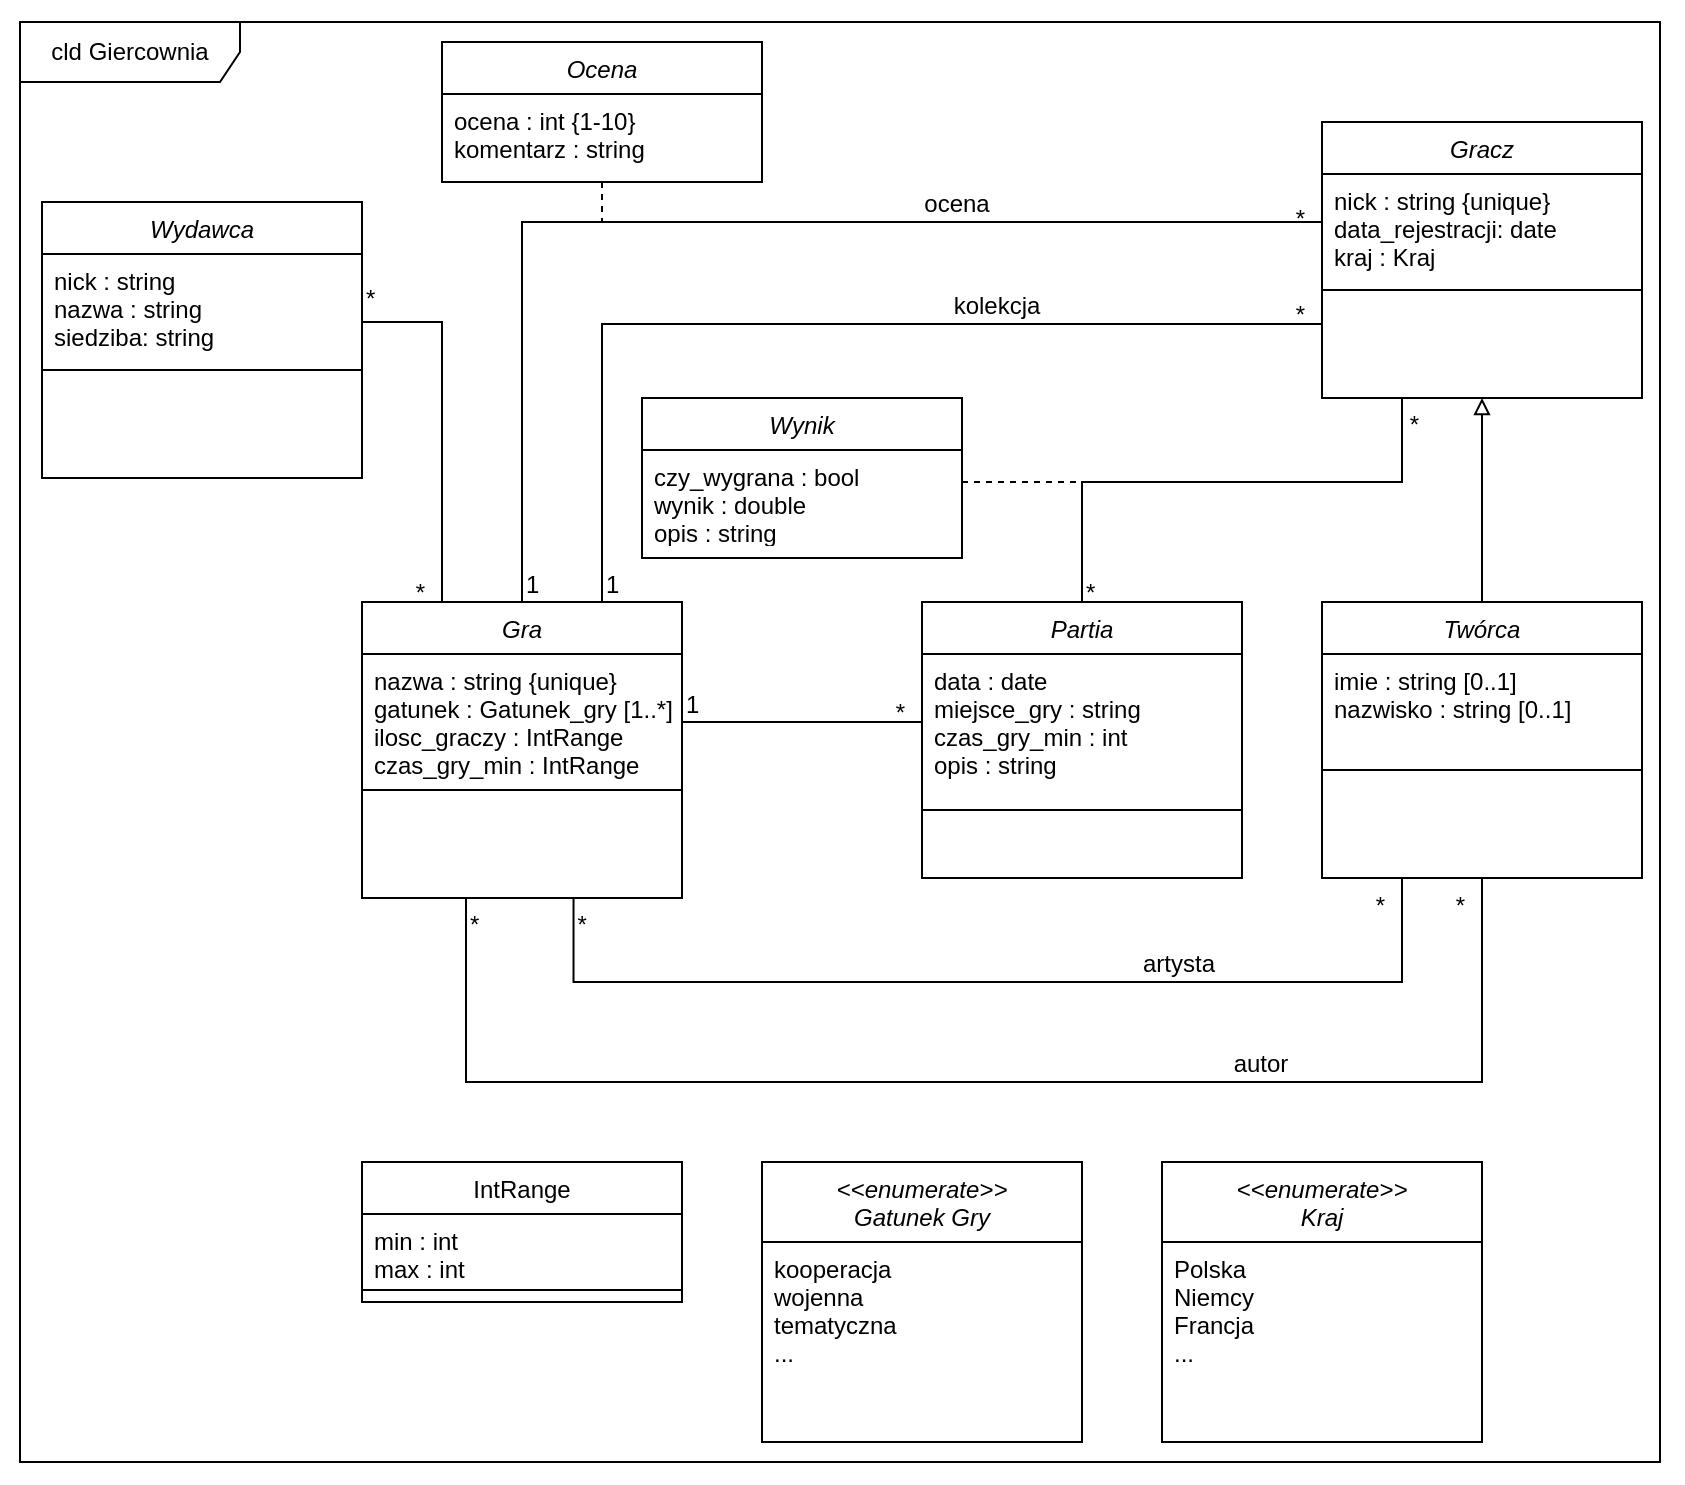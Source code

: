 <mxfile version="13.9.7" type="device"><diagram id="C5RBs43oDa-KdzZeNtuy" name="Page-1"><mxGraphModel dx="918" dy="1709" grid="1" gridSize="10" guides="1" tooltips="1" connect="1" arrows="1" fold="1" page="1" pageScale="1" pageWidth="827" pageHeight="1169" math="0" shadow="0"><root><mxCell id="WIyWlLk6GJQsqaUBKTNV-0"/><mxCell id="WIyWlLk6GJQsqaUBKTNV-1" parent="WIyWlLk6GJQsqaUBKTNV-0"/><mxCell id="aXXvUvNwEn5RKETAoSdl-20" value="" style="rounded=0;whiteSpace=wrap;html=1;strokeColor=#FFFFFF;" vertex="1" parent="WIyWlLk6GJQsqaUBKTNV-1"><mxGeometry x="60" y="-180" width="840" height="740" as="geometry"/></mxCell><mxCell id="aXXvUvNwEn5RKETAoSdl-17" value="cld Giercownia" style="shape=umlFrame;whiteSpace=wrap;html=1;width=110;height=30;" vertex="1" parent="WIyWlLk6GJQsqaUBKTNV-1"><mxGeometry x="69" y="-170" width="820" height="720" as="geometry"/></mxCell><mxCell id="zkfFHV4jXpPFQw0GAbJ--0" value="Gra" style="swimlane;fontStyle=2;align=center;verticalAlign=top;childLayout=stackLayout;horizontal=1;startSize=26;horizontalStack=0;resizeParent=1;resizeLast=0;collapsible=1;marginBottom=0;rounded=0;shadow=0;strokeWidth=1;" parent="WIyWlLk6GJQsqaUBKTNV-1" vertex="1"><mxGeometry x="240" y="120" width="160" height="148" as="geometry"><mxRectangle x="230" y="140" width="160" height="26" as="alternateBounds"/></mxGeometry></mxCell><mxCell id="zkfFHV4jXpPFQw0GAbJ--1" value="nazwa : string {unique}&#10;gatunek : Gatunek_gry [1..*]&#10;ilosc_graczy : IntRange&#10;czas_gry_min : IntRange" style="text;align=left;verticalAlign=top;spacingLeft=4;spacingRight=4;overflow=hidden;rotatable=0;points=[[0,0.5],[1,0.5]];portConstraint=eastwest;" parent="zkfFHV4jXpPFQw0GAbJ--0" vertex="1"><mxGeometry y="26" width="160" height="64" as="geometry"/></mxCell><mxCell id="zkfFHV4jXpPFQw0GAbJ--4" value="" style="line;html=1;strokeWidth=1;align=left;verticalAlign=middle;spacingTop=-1;spacingLeft=3;spacingRight=3;rotatable=0;labelPosition=right;points=[];portConstraint=eastwest;" parent="zkfFHV4jXpPFQw0GAbJ--0" vertex="1"><mxGeometry y="90" width="160" height="8" as="geometry"/></mxCell><mxCell id="zkfFHV4jXpPFQw0GAbJ--13" value="IntRange" style="swimlane;fontStyle=0;align=center;verticalAlign=top;childLayout=stackLayout;horizontal=1;startSize=26;horizontalStack=0;resizeParent=1;resizeLast=0;collapsible=1;marginBottom=0;rounded=0;shadow=0;strokeWidth=1;" parent="WIyWlLk6GJQsqaUBKTNV-1" vertex="1"><mxGeometry x="240" y="400" width="160" height="70" as="geometry"><mxRectangle x="340" y="380" width="170" height="26" as="alternateBounds"/></mxGeometry></mxCell><mxCell id="zkfFHV4jXpPFQw0GAbJ--14" value="min : int&#10;max : int" style="text;align=left;verticalAlign=top;spacingLeft=4;spacingRight=4;overflow=hidden;rotatable=0;points=[[0,0.5],[1,0.5]];portConstraint=eastwest;" parent="zkfFHV4jXpPFQw0GAbJ--13" vertex="1"><mxGeometry y="26" width="160" height="34" as="geometry"/></mxCell><mxCell id="zkfFHV4jXpPFQw0GAbJ--15" value="" style="line;html=1;strokeWidth=1;align=left;verticalAlign=middle;spacingTop=-1;spacingLeft=3;spacingRight=3;rotatable=0;labelPosition=right;points=[];portConstraint=eastwest;" parent="zkfFHV4jXpPFQw0GAbJ--13" vertex="1"><mxGeometry y="60" width="160" height="8" as="geometry"/></mxCell><mxCell id="zkfFHV4jXpPFQw0GAbJ--26" value="" style="endArrow=none;shadow=0;strokeWidth=1;rounded=0;endFill=0;edgeStyle=elbowEdgeStyle;elbow=vertical;" parent="WIyWlLk6GJQsqaUBKTNV-1" source="zkfFHV4jXpPFQw0GAbJ--0" target="KDRww2jqz2uHDhyU_2Rg-1" edge="1"><mxGeometry x="0.5" y="41" relative="1" as="geometry"><mxPoint x="380" y="192" as="sourcePoint"/><mxPoint x="508" y="189" as="targetPoint"/><mxPoint x="-40" y="32" as="offset"/><Array as="points"><mxPoint x="445" y="180"/></Array></mxGeometry></mxCell><mxCell id="zkfFHV4jXpPFQw0GAbJ--27" value="1" style="resizable=0;align=left;verticalAlign=bottom;labelBackgroundColor=none;fontSize=12;" parent="zkfFHV4jXpPFQw0GAbJ--26" connectable="0" vertex="1"><mxGeometry x="-1" relative="1" as="geometry"><mxPoint as="offset"/></mxGeometry></mxCell><mxCell id="zkfFHV4jXpPFQw0GAbJ--28" value="*" style="resizable=0;align=right;verticalAlign=bottom;labelBackgroundColor=none;fontSize=12;" parent="zkfFHV4jXpPFQw0GAbJ--26" connectable="0" vertex="1"><mxGeometry x="1" relative="1" as="geometry"><mxPoint x="-7" y="4" as="offset"/></mxGeometry></mxCell><mxCell id="KDRww2jqz2uHDhyU_2Rg-0" value="Partia" style="swimlane;fontStyle=2;align=center;verticalAlign=top;childLayout=stackLayout;horizontal=1;startSize=26;horizontalStack=0;resizeParent=1;resizeLast=0;collapsible=1;marginBottom=0;rounded=0;shadow=0;strokeWidth=1;" parent="WIyWlLk6GJQsqaUBKTNV-1" vertex="1"><mxGeometry x="520" y="120" width="160" height="138" as="geometry"><mxRectangle x="230" y="140" width="160" height="26" as="alternateBounds"/></mxGeometry></mxCell><mxCell id="KDRww2jqz2uHDhyU_2Rg-1" value="data : date&#10;miejsce_gry : string&#10;czas_gry_min : int&#10;opis : string" style="text;align=left;verticalAlign=top;spacingLeft=4;spacingRight=4;overflow=hidden;rotatable=0;points=[[0,0.5],[1,0.5]];portConstraint=eastwest;" parent="KDRww2jqz2uHDhyU_2Rg-0" vertex="1"><mxGeometry y="26" width="160" height="74" as="geometry"/></mxCell><mxCell id="KDRww2jqz2uHDhyU_2Rg-2" value="" style="line;html=1;strokeWidth=1;align=left;verticalAlign=middle;spacingTop=-1;spacingLeft=3;spacingRight=3;rotatable=0;labelPosition=right;points=[];portConstraint=eastwest;" parent="KDRww2jqz2uHDhyU_2Rg-0" vertex="1"><mxGeometry y="100" width="160" height="8" as="geometry"/></mxCell><mxCell id="KDRww2jqz2uHDhyU_2Rg-8" value="Gracz" style="swimlane;fontStyle=2;align=center;verticalAlign=top;childLayout=stackLayout;horizontal=1;startSize=26;horizontalStack=0;resizeParent=1;resizeLast=0;collapsible=1;marginBottom=0;rounded=0;shadow=0;strokeWidth=1;" parent="WIyWlLk6GJQsqaUBKTNV-1" vertex="1"><mxGeometry x="720" y="-120" width="160" height="138" as="geometry"><mxRectangle x="230" y="140" width="160" height="26" as="alternateBounds"/></mxGeometry></mxCell><mxCell id="KDRww2jqz2uHDhyU_2Rg-9" value="nick : string {unique}&#10;data_rejestracji: date&#10;kraj : Kraj" style="text;align=left;verticalAlign=top;spacingLeft=4;spacingRight=4;overflow=hidden;rotatable=0;points=[[0,0.5],[1,0.5]];portConstraint=eastwest;" parent="KDRww2jqz2uHDhyU_2Rg-8" vertex="1"><mxGeometry y="26" width="160" height="54" as="geometry"/></mxCell><mxCell id="KDRww2jqz2uHDhyU_2Rg-10" value="" style="line;html=1;strokeWidth=1;align=left;verticalAlign=middle;spacingTop=-1;spacingLeft=3;spacingRight=3;rotatable=0;labelPosition=right;points=[];portConstraint=eastwest;" parent="KDRww2jqz2uHDhyU_2Rg-8" vertex="1"><mxGeometry y="80" width="160" height="8" as="geometry"/></mxCell><mxCell id="KDRww2jqz2uHDhyU_2Rg-13" value="&lt;&lt;enumerate&gt;&gt;&#10;Kraj" style="swimlane;fontStyle=2;align=center;verticalAlign=top;childLayout=stackLayout;horizontal=1;startSize=40;horizontalStack=0;resizeParent=1;resizeLast=0;collapsible=1;marginBottom=0;rounded=0;shadow=0;strokeWidth=1;" parent="WIyWlLk6GJQsqaUBKTNV-1" vertex="1"><mxGeometry x="640" y="400" width="160" height="140" as="geometry"><mxRectangle x="230" y="140" width="160" height="26" as="alternateBounds"/></mxGeometry></mxCell><mxCell id="KDRww2jqz2uHDhyU_2Rg-14" value="Polska&#10;Niemcy&#10;Francja&#10;..." style="text;align=left;verticalAlign=top;spacingLeft=4;spacingRight=4;overflow=hidden;rotatable=0;points=[[0,0.5],[1,0.5]];portConstraint=eastwest;" parent="KDRww2jqz2uHDhyU_2Rg-13" vertex="1"><mxGeometry y="40" width="160" height="100" as="geometry"/></mxCell><mxCell id="KDRww2jqz2uHDhyU_2Rg-17" value="&lt;&lt;enumerate&gt;&gt;&#10;Gatunek Gry" style="swimlane;fontStyle=2;align=center;verticalAlign=top;childLayout=stackLayout;horizontal=1;startSize=40;horizontalStack=0;resizeParent=1;resizeLast=0;collapsible=1;marginBottom=0;rounded=0;shadow=0;strokeWidth=1;" parent="WIyWlLk6GJQsqaUBKTNV-1" vertex="1"><mxGeometry x="440" y="400" width="160" height="140" as="geometry"><mxRectangle x="230" y="140" width="160" height="26" as="alternateBounds"/></mxGeometry></mxCell><mxCell id="KDRww2jqz2uHDhyU_2Rg-18" value="kooperacja&#10;wojenna&#10;tematyczna&#10;..." style="text;align=left;verticalAlign=top;spacingLeft=4;spacingRight=4;overflow=hidden;rotatable=0;points=[[0,0.5],[1,0.5]];portConstraint=eastwest;" parent="KDRww2jqz2uHDhyU_2Rg-17" vertex="1"><mxGeometry y="40" width="160" height="100" as="geometry"/></mxCell><mxCell id="KDRww2jqz2uHDhyU_2Rg-23" value="Wydawca" style="swimlane;fontStyle=2;align=center;verticalAlign=top;childLayout=stackLayout;horizontal=1;startSize=26;horizontalStack=0;resizeParent=1;resizeLast=0;collapsible=1;marginBottom=0;rounded=0;shadow=0;strokeWidth=1;" parent="WIyWlLk6GJQsqaUBKTNV-1" vertex="1"><mxGeometry x="80" y="-80" width="160" height="138" as="geometry"><mxRectangle x="230" y="140" width="160" height="26" as="alternateBounds"/></mxGeometry></mxCell><mxCell id="KDRww2jqz2uHDhyU_2Rg-24" value="nick : string&#10;nazwa : string&#10;siedziba: string" style="text;align=left;verticalAlign=top;spacingLeft=4;spacingRight=4;overflow=hidden;rotatable=0;points=[[0,0.5],[1,0.5]];portConstraint=eastwest;" parent="KDRww2jqz2uHDhyU_2Rg-23" vertex="1"><mxGeometry y="26" width="160" height="54" as="geometry"/></mxCell><mxCell id="KDRww2jqz2uHDhyU_2Rg-25" value="" style="line;html=1;strokeWidth=1;align=left;verticalAlign=middle;spacingTop=-1;spacingLeft=3;spacingRight=3;rotatable=0;labelPosition=right;points=[];portConstraint=eastwest;" parent="KDRww2jqz2uHDhyU_2Rg-23" vertex="1"><mxGeometry y="80" width="160" height="8" as="geometry"/></mxCell><mxCell id="KDRww2jqz2uHDhyU_2Rg-32" value="Wynik" style="swimlane;fontStyle=2;align=center;verticalAlign=top;childLayout=stackLayout;horizontal=1;startSize=26;horizontalStack=0;resizeParent=1;resizeLast=0;collapsible=1;marginBottom=0;rounded=0;shadow=0;strokeWidth=1;" parent="WIyWlLk6GJQsqaUBKTNV-1" vertex="1"><mxGeometry x="380" y="18" width="160" height="80" as="geometry"><mxRectangle x="230" y="140" width="160" height="26" as="alternateBounds"/></mxGeometry></mxCell><mxCell id="KDRww2jqz2uHDhyU_2Rg-33" value="czy_wygrana : bool&#10;wynik : double&#10;opis : string" style="text;align=left;verticalAlign=top;spacingLeft=4;spacingRight=4;overflow=hidden;rotatable=0;points=[[0,0.5],[1,0.5]];portConstraint=eastwest;" parent="KDRww2jqz2uHDhyU_2Rg-32" vertex="1"><mxGeometry y="26" width="160" height="44" as="geometry"/></mxCell><mxCell id="KDRww2jqz2uHDhyU_2Rg-37" value="" style="endArrow=none;shadow=0;strokeWidth=1;rounded=0;endFill=0;edgeStyle=elbowEdgeStyle;elbow=vertical;exitX=1;exitY=0.5;exitDx=0;exitDy=0;entryX=0.25;entryY=0;entryDx=0;entryDy=0;" parent="WIyWlLk6GJQsqaUBKTNV-1" source="KDRww2jqz2uHDhyU_2Rg-24" target="zkfFHV4jXpPFQw0GAbJ--0" edge="1"><mxGeometry x="0.5" y="41" relative="1" as="geometry"><mxPoint x="552" y="380" as="sourcePoint"/><mxPoint x="680" y="380" as="targetPoint"/><mxPoint x="-40" y="32" as="offset"/><Array as="points"><mxPoint x="170" y="-20"/><mxPoint x="150" y="-27"/><mxPoint x="160" y="-20"/></Array></mxGeometry></mxCell><mxCell id="KDRww2jqz2uHDhyU_2Rg-38" value="*" style="resizable=0;align=left;verticalAlign=bottom;labelBackgroundColor=none;fontSize=12;" parent="KDRww2jqz2uHDhyU_2Rg-37" connectable="0" vertex="1"><mxGeometry x="-1" relative="1" as="geometry"><mxPoint y="4" as="offset"/></mxGeometry></mxCell><mxCell id="KDRww2jqz2uHDhyU_2Rg-39" value="*" style="resizable=0;align=right;verticalAlign=bottom;labelBackgroundColor=none;fontSize=12;" parent="KDRww2jqz2uHDhyU_2Rg-37" connectable="0" vertex="1"><mxGeometry x="1" relative="1" as="geometry"><mxPoint x="-7" y="4" as="offset"/></mxGeometry></mxCell><mxCell id="KDRww2jqz2uHDhyU_2Rg-45" value="" style="endArrow=none;shadow=0;strokeWidth=1;rounded=0;endFill=0;edgeStyle=elbowEdgeStyle;elbow=vertical;exitX=0.5;exitY=0;exitDx=0;exitDy=0;entryX=0.25;entryY=1;entryDx=0;entryDy=0;" parent="WIyWlLk6GJQsqaUBKTNV-1" source="KDRww2jqz2uHDhyU_2Rg-0" target="KDRww2jqz2uHDhyU_2Rg-8" edge="1"><mxGeometry x="0.5" y="41" relative="1" as="geometry"><mxPoint x="572" y="400" as="sourcePoint"/><mxPoint x="700" y="400" as="targetPoint"/><mxPoint x="-40" y="32" as="offset"/><Array as="points"><mxPoint x="700" y="60"/></Array></mxGeometry></mxCell><mxCell id="KDRww2jqz2uHDhyU_2Rg-46" value="*" style="resizable=0;align=left;verticalAlign=bottom;labelBackgroundColor=none;fontSize=12;" parent="KDRww2jqz2uHDhyU_2Rg-45" connectable="0" vertex="1"><mxGeometry x="-1" relative="1" as="geometry"><mxPoint y="4" as="offset"/></mxGeometry></mxCell><mxCell id="KDRww2jqz2uHDhyU_2Rg-47" value="*" style="resizable=0;align=right;verticalAlign=bottom;labelBackgroundColor=none;fontSize=12;" parent="KDRww2jqz2uHDhyU_2Rg-45" connectable="0" vertex="1"><mxGeometry x="1" relative="1" as="geometry"><mxPoint x="10" y="22" as="offset"/></mxGeometry></mxCell><mxCell id="KDRww2jqz2uHDhyU_2Rg-49" value="" style="endArrow=none;shadow=0;strokeWidth=1;rounded=0;endFill=0;edgeStyle=elbowEdgeStyle;elbow=vertical;exitX=0.75;exitY=0;exitDx=0;exitDy=0;entryX=0;entryY=0.5;entryDx=0;entryDy=0;" parent="WIyWlLk6GJQsqaUBKTNV-1" source="zkfFHV4jXpPFQw0GAbJ--0" edge="1"><mxGeometry x="0.5" y="41" relative="1" as="geometry"><mxPoint x="582" y="410" as="sourcePoint"/><mxPoint x="720" y="-19.0" as="targetPoint"/><mxPoint x="-40" y="32" as="offset"/><Array as="points"><mxPoint x="420" y="-19"/></Array></mxGeometry></mxCell><mxCell id="KDRww2jqz2uHDhyU_2Rg-50" value="1" style="resizable=0;align=left;verticalAlign=bottom;labelBackgroundColor=none;fontSize=12;" parent="KDRww2jqz2uHDhyU_2Rg-49" connectable="0" vertex="1"><mxGeometry x="-1" relative="1" as="geometry"><mxPoint as="offset"/></mxGeometry></mxCell><mxCell id="KDRww2jqz2uHDhyU_2Rg-51" value="*" style="resizable=0;align=right;verticalAlign=bottom;labelBackgroundColor=none;fontSize=12;" parent="KDRww2jqz2uHDhyU_2Rg-49" connectable="0" vertex="1"><mxGeometry x="1" relative="1" as="geometry"><mxPoint x="-7" y="4" as="offset"/></mxGeometry></mxCell><mxCell id="KDRww2jqz2uHDhyU_2Rg-52" value="kolekcja" style="text;html=1;resizable=0;points=[];;align=center;verticalAlign=middle;labelBackgroundColor=none;rounded=0;shadow=0;strokeWidth=1;fontSize=12;" parent="KDRww2jqz2uHDhyU_2Rg-49" vertex="1" connectable="0"><mxGeometry x="0.5" y="49" relative="1" as="geometry"><mxPoint x="-38" y="40" as="offset"/></mxGeometry></mxCell><mxCell id="KDRww2jqz2uHDhyU_2Rg-53" value="" style="endArrow=none;shadow=0;strokeWidth=1;rounded=0;endFill=0;edgeStyle=elbowEdgeStyle;elbow=vertical;exitX=0.5;exitY=0;exitDx=0;exitDy=0;entryX=0;entryY=0.5;entryDx=0;entryDy=0;" parent="WIyWlLk6GJQsqaUBKTNV-1" source="zkfFHV4jXpPFQw0GAbJ--0" target="KDRww2jqz2uHDhyU_2Rg-9" edge="1"><mxGeometry x="0.5" y="41" relative="1" as="geometry"><mxPoint x="592" y="420" as="sourcePoint"/><mxPoint x="720" y="420" as="targetPoint"/><mxPoint x="-40" y="32" as="offset"/><Array as="points"><mxPoint x="410" y="-70"/><mxPoint x="410" y="-67"/></Array></mxGeometry></mxCell><mxCell id="KDRww2jqz2uHDhyU_2Rg-54" value="1" style="resizable=0;align=left;verticalAlign=bottom;labelBackgroundColor=none;fontSize=12;" parent="KDRww2jqz2uHDhyU_2Rg-53" connectable="0" vertex="1"><mxGeometry x="-1" relative="1" as="geometry"><mxPoint as="offset"/></mxGeometry></mxCell><mxCell id="KDRww2jqz2uHDhyU_2Rg-55" value="*" style="resizable=0;align=right;verticalAlign=bottom;labelBackgroundColor=none;fontSize=12;" parent="KDRww2jqz2uHDhyU_2Rg-53" connectable="0" vertex="1"><mxGeometry x="1" relative="1" as="geometry"><mxPoint x="-7" y="4" as="offset"/></mxGeometry></mxCell><mxCell id="KDRww2jqz2uHDhyU_2Rg-56" value="ocena" style="text;html=1;resizable=0;points=[];;align=center;verticalAlign=middle;labelBackgroundColor=none;rounded=0;shadow=0;strokeWidth=1;fontSize=12;" parent="KDRww2jqz2uHDhyU_2Rg-53" vertex="1" connectable="0"><mxGeometry x="0.5" y="49" relative="1" as="geometry"><mxPoint x="-38" y="40" as="offset"/></mxGeometry></mxCell><mxCell id="aXXvUvNwEn5RKETAoSdl-2" style="edgeStyle=orthogonalEdgeStyle;rounded=0;orthogonalLoop=1;jettySize=auto;html=1;entryX=0.5;entryY=1;entryDx=0;entryDy=0;endArrow=block;endFill=0;" edge="1" parent="WIyWlLk6GJQsqaUBKTNV-1" source="KDRww2jqz2uHDhyU_2Rg-86" target="KDRww2jqz2uHDhyU_2Rg-8"><mxGeometry relative="1" as="geometry"/></mxCell><mxCell id="KDRww2jqz2uHDhyU_2Rg-86" value="Twórca" style="swimlane;fontStyle=2;align=center;verticalAlign=top;childLayout=stackLayout;horizontal=1;startSize=26;horizontalStack=0;resizeParent=1;resizeLast=0;collapsible=1;marginBottom=0;rounded=0;shadow=0;strokeWidth=1;" parent="WIyWlLk6GJQsqaUBKTNV-1" vertex="1"><mxGeometry x="720" y="120" width="160" height="138" as="geometry"><mxRectangle x="230" y="140" width="160" height="26" as="alternateBounds"/></mxGeometry></mxCell><mxCell id="KDRww2jqz2uHDhyU_2Rg-87" value="imie : string [0..1]&#10;nazwisko : string [0..1]" style="text;align=left;verticalAlign=top;spacingLeft=4;spacingRight=4;overflow=hidden;rotatable=0;points=[[0,0.5],[1,0.5]];portConstraint=eastwest;" parent="KDRww2jqz2uHDhyU_2Rg-86" vertex="1"><mxGeometry y="26" width="160" height="54" as="geometry"/></mxCell><mxCell id="KDRww2jqz2uHDhyU_2Rg-88" value="" style="line;html=1;strokeWidth=1;align=left;verticalAlign=middle;spacingTop=-1;spacingLeft=3;spacingRight=3;rotatable=0;labelPosition=right;points=[];portConstraint=eastwest;" parent="KDRww2jqz2uHDhyU_2Rg-86" vertex="1"><mxGeometry y="80" width="160" height="8" as="geometry"/></mxCell><mxCell id="KDRww2jqz2uHDhyU_2Rg-90" style="edgeStyle=orthogonalEdgeStyle;rounded=0;orthogonalLoop=1;jettySize=auto;html=1;exitX=1;exitY=0.5;exitDx=0;exitDy=0;endArrow=none;endFill=0;dashed=1;" parent="WIyWlLk6GJQsqaUBKTNV-1" source="KDRww2jqz2uHDhyU_2Rg-33" edge="1"><mxGeometry relative="1" as="geometry"><mxPoint x="600" y="60" as="targetPoint"/><Array as="points"><mxPoint x="540" y="60"/><mxPoint x="590" y="60"/></Array></mxGeometry></mxCell><mxCell id="KDRww2jqz2uHDhyU_2Rg-93" style="edgeStyle=orthogonalEdgeStyle;rounded=0;orthogonalLoop=1;jettySize=auto;html=1;dashed=1;endArrow=none;endFill=0;" parent="WIyWlLk6GJQsqaUBKTNV-1" source="KDRww2jqz2uHDhyU_2Rg-91" edge="1"><mxGeometry relative="1" as="geometry"><mxPoint x="350" y="-70" as="targetPoint"/></mxGeometry></mxCell><mxCell id="KDRww2jqz2uHDhyU_2Rg-91" value="Ocena" style="swimlane;fontStyle=2;align=center;verticalAlign=top;childLayout=stackLayout;horizontal=1;startSize=26;horizontalStack=0;resizeParent=1;resizeLast=0;collapsible=1;marginBottom=0;rounded=0;shadow=0;strokeWidth=1;" parent="WIyWlLk6GJQsqaUBKTNV-1" vertex="1"><mxGeometry x="280" y="-160" width="160" height="70" as="geometry"><mxRectangle x="230" y="140" width="160" height="26" as="alternateBounds"/></mxGeometry></mxCell><mxCell id="KDRww2jqz2uHDhyU_2Rg-92" value="ocena : int {1-10}&#10;komentarz : string" style="text;align=left;verticalAlign=top;spacingLeft=4;spacingRight=4;overflow=hidden;rotatable=0;points=[[0,0.5],[1,0.5]];portConstraint=eastwest;" parent="KDRww2jqz2uHDhyU_2Rg-91" vertex="1"><mxGeometry y="26" width="160" height="34" as="geometry"/></mxCell><mxCell id="aXXvUvNwEn5RKETAoSdl-8" value="" style="endArrow=none;shadow=0;strokeWidth=1;rounded=0;endFill=0;edgeStyle=elbowEdgeStyle;elbow=vertical;exitX=0.661;exitY=1.01;exitDx=0;exitDy=0;entryX=0.25;entryY=1;entryDx=0;entryDy=0;exitPerimeter=0;" edge="1" parent="WIyWlLk6GJQsqaUBKTNV-1" target="KDRww2jqz2uHDhyU_2Rg-86"><mxGeometry x="0.5" y="41" relative="1" as="geometry"><mxPoint x="345.76" y="268.5" as="sourcePoint"/><mxPoint x="760.0" y="390.0" as="targetPoint"/><mxPoint x="-40" y="32" as="offset"/><Array as="points"><mxPoint x="580" y="310"/></Array></mxGeometry></mxCell><mxCell id="aXXvUvNwEn5RKETAoSdl-9" value="*" style="resizable=0;align=left;verticalAlign=bottom;labelBackgroundColor=none;fontSize=12;" connectable="0" vertex="1" parent="aXXvUvNwEn5RKETAoSdl-8"><mxGeometry x="-1" relative="1" as="geometry"><mxPoint y="21.5" as="offset"/></mxGeometry></mxCell><mxCell id="aXXvUvNwEn5RKETAoSdl-10" value="*" style="resizable=0;align=right;verticalAlign=bottom;labelBackgroundColor=none;fontSize=12;" connectable="0" vertex="1" parent="aXXvUvNwEn5RKETAoSdl-8"><mxGeometry x="1" relative="1" as="geometry"><mxPoint x="-7" y="22.26" as="offset"/></mxGeometry></mxCell><mxCell id="aXXvUvNwEn5RKETAoSdl-11" value="artysta" style="text;html=1;resizable=0;points=[];;align=center;verticalAlign=middle;labelBackgroundColor=none;rounded=0;shadow=0;strokeWidth=1;fontSize=12;" vertex="1" connectable="0" parent="aXXvUvNwEn5RKETAoSdl-8"><mxGeometry x="0.5" y="49" relative="1" as="geometry"><mxPoint x="-38" y="40" as="offset"/></mxGeometry></mxCell><mxCell id="aXXvUvNwEn5RKETAoSdl-13" value="" style="endArrow=none;shadow=0;strokeWidth=1;rounded=0;endFill=0;edgeStyle=elbowEdgeStyle;elbow=vertical;entryX=0.5;entryY=1;entryDx=0;entryDy=0;exitX=0.325;exitY=1;exitDx=0;exitDy=0;exitPerimeter=0;" edge="1" parent="WIyWlLk6GJQsqaUBKTNV-1" target="KDRww2jqz2uHDhyU_2Rg-86"><mxGeometry x="0.5" y="41" relative="1" as="geometry"><mxPoint x="292" y="268.0" as="sourcePoint"/><mxPoint x="780" y="268" as="targetPoint"/><mxPoint x="-40" y="32" as="offset"/><Array as="points"><mxPoint x="540" y="360"/></Array></mxGeometry></mxCell><mxCell id="aXXvUvNwEn5RKETAoSdl-14" value="*" style="resizable=0;align=left;verticalAlign=bottom;labelBackgroundColor=none;fontSize=12;" connectable="0" vertex="1" parent="aXXvUvNwEn5RKETAoSdl-13"><mxGeometry x="-1" relative="1" as="geometry"><mxPoint y="22" as="offset"/></mxGeometry></mxCell><mxCell id="aXXvUvNwEn5RKETAoSdl-15" value="*" style="resizable=0;align=right;verticalAlign=bottom;labelBackgroundColor=none;fontSize=12;" connectable="0" vertex="1" parent="aXXvUvNwEn5RKETAoSdl-13"><mxGeometry x="1" relative="1" as="geometry"><mxPoint x="-7" y="22.29" as="offset"/></mxGeometry></mxCell><mxCell id="aXXvUvNwEn5RKETAoSdl-16" value="autor" style="text;html=1;resizable=0;points=[];;align=center;verticalAlign=middle;labelBackgroundColor=none;rounded=0;shadow=0;strokeWidth=1;fontSize=12;" vertex="1" connectable="0" parent="aXXvUvNwEn5RKETAoSdl-13"><mxGeometry x="0.5" y="49" relative="1" as="geometry"><mxPoint x="-38" y="40" as="offset"/></mxGeometry></mxCell></root></mxGraphModel></diagram></mxfile>